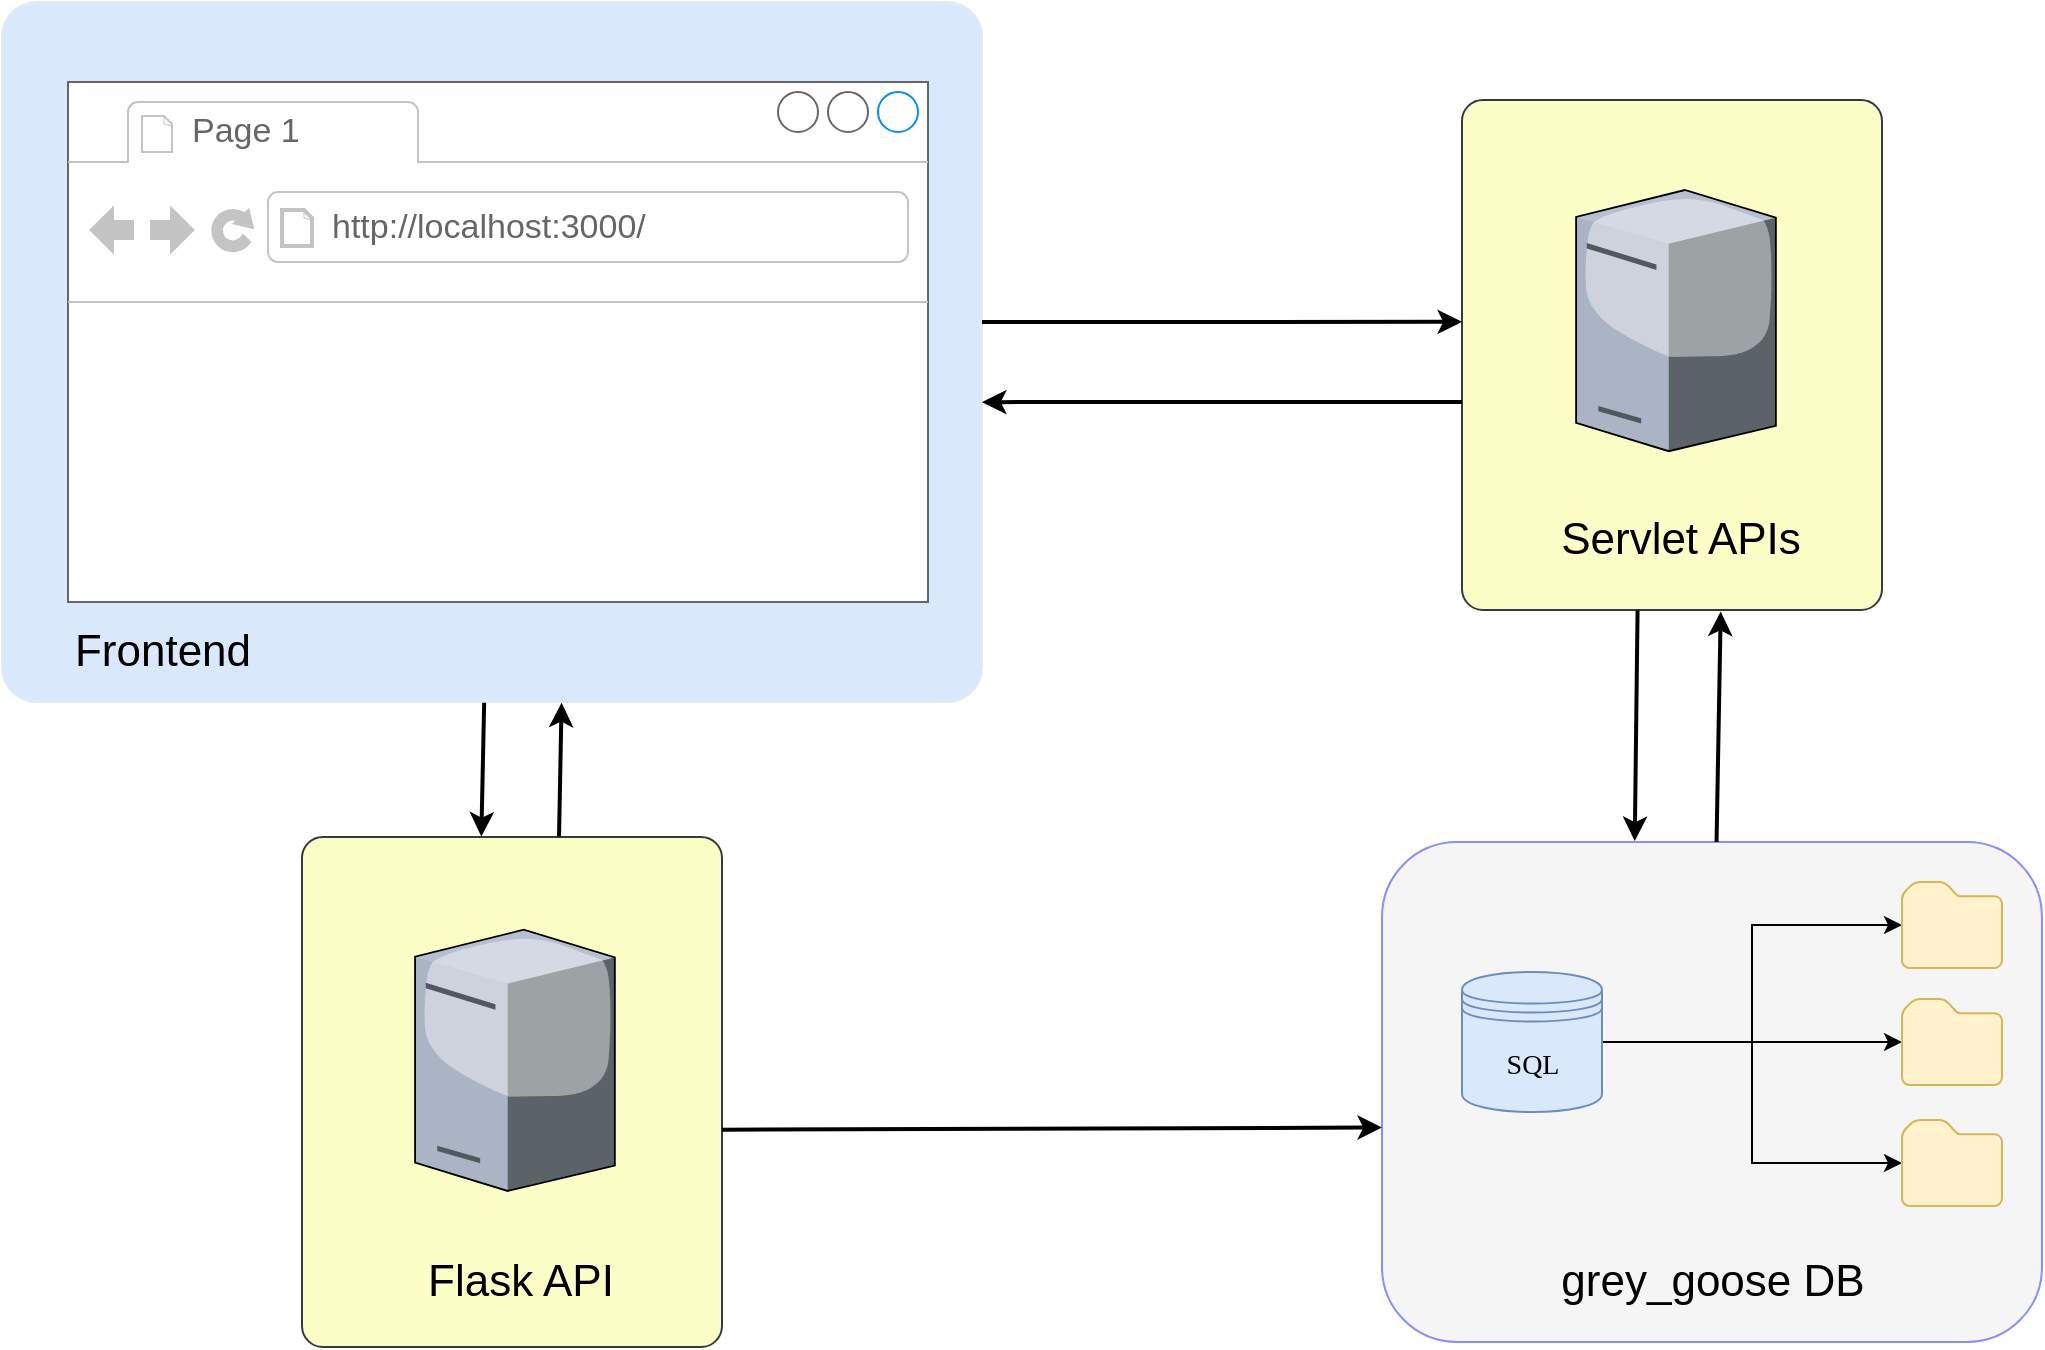 <mxfile version="19.0.0" type="github">
  <diagram id="lHmjGk1OeLpbmsNzeca1" name="Page-1">
    <mxGraphModel dx="1298" dy="684" grid="1" gridSize="10" guides="1" tooltips="1" connect="1" arrows="1" fold="1" page="1" pageScale="1" pageWidth="827" pageHeight="1169" math="0" shadow="0">
      <root>
        <mxCell id="0" />
        <mxCell id="1" parent="0" />
        <mxCell id="tvN4WLIDojKMe9IwV26O-22" value="" style="rounded=1;whiteSpace=wrap;html=1;fontFamily=Comic Sans MS;fontSize=14;fillColor=#f5f5f5;strokeColor=#878FFF;fontColor=#333333;shadow=0;glass=0;sketch=0;" parent="1" vertex="1">
          <mxGeometry x="720" y="520" width="330" height="250" as="geometry" />
        </mxCell>
        <mxCell id="tvN4WLIDojKMe9IwV26O-15" style="edgeStyle=orthogonalEdgeStyle;rounded=0;orthogonalLoop=1;jettySize=auto;html=1;entryX=0;entryY=0.5;entryDx=0;entryDy=0;entryPerimeter=0;" parent="1" source="tvN4WLIDojKMe9IwV26O-3" target="tvN4WLIDojKMe9IwV26O-14" edge="1">
          <mxGeometry relative="1" as="geometry" />
        </mxCell>
        <mxCell id="tvN4WLIDojKMe9IwV26O-19" style="edgeStyle=orthogonalEdgeStyle;rounded=0;orthogonalLoop=1;jettySize=auto;html=1;" parent="1" source="tvN4WLIDojKMe9IwV26O-3" target="tvN4WLIDojKMe9IwV26O-16" edge="1">
          <mxGeometry relative="1" as="geometry" />
        </mxCell>
        <mxCell id="tvN4WLIDojKMe9IwV26O-20" style="edgeStyle=orthogonalEdgeStyle;rounded=0;orthogonalLoop=1;jettySize=auto;html=1;entryX=0;entryY=0.5;entryDx=0;entryDy=0;entryPerimeter=0;" parent="1" source="tvN4WLIDojKMe9IwV26O-3" target="tvN4WLIDojKMe9IwV26O-17" edge="1">
          <mxGeometry relative="1" as="geometry" />
        </mxCell>
        <mxCell id="tvN4WLIDojKMe9IwV26O-3" value="" style="shape=datastore;whiteSpace=wrap;html=1;fillColor=#dae8fc;strokeColor=#6c8ebf;" parent="1" vertex="1">
          <mxGeometry x="760" y="585" width="70" height="70" as="geometry" />
        </mxCell>
        <mxCell id="tvN4WLIDojKMe9IwV26O-14" value="" style="sketch=0;aspect=fixed;pointerEvents=1;shadow=0;dashed=0;html=1;strokeColor=#d6b656;labelPosition=center;verticalLabelPosition=bottom;verticalAlign=top;align=center;fillColor=#fff2cc;shape=mxgraph.mscae.enterprise.folder" parent="1" vertex="1">
          <mxGeometry x="980" y="540" width="50" height="43" as="geometry" />
        </mxCell>
        <mxCell id="tvN4WLIDojKMe9IwV26O-16" value="" style="sketch=0;aspect=fixed;pointerEvents=1;shadow=0;dashed=0;html=1;strokeColor=#d6b656;labelPosition=center;verticalLabelPosition=bottom;verticalAlign=top;align=center;fillColor=#fff2cc;shape=mxgraph.mscae.enterprise.folder" parent="1" vertex="1">
          <mxGeometry x="980" y="598.5" width="50" height="43" as="geometry" />
        </mxCell>
        <mxCell id="tvN4WLIDojKMe9IwV26O-17" value="" style="sketch=0;aspect=fixed;pointerEvents=1;shadow=0;dashed=0;html=1;strokeColor=#d6b656;labelPosition=center;verticalLabelPosition=bottom;verticalAlign=top;align=center;fillColor=#fff2cc;shape=mxgraph.mscae.enterprise.folder" parent="1" vertex="1">
          <mxGeometry x="980" y="659" width="50" height="43" as="geometry" />
        </mxCell>
        <mxCell id="tvN4WLIDojKMe9IwV26O-21" value="SQL" style="text;html=1;align=center;verticalAlign=middle;resizable=0;points=[];autosize=1;strokeColor=none;fillColor=none;fontFamily=Comic Sans MS;fontSize=14;" parent="1" vertex="1">
          <mxGeometry x="770" y="621.5" width="50" height="20" as="geometry" />
        </mxCell>
        <mxCell id="tvN4WLIDojKMe9IwV26O-23" value="" style="rounded=1;whiteSpace=wrap;html=1;shadow=0;glass=0;sketch=0;fontFamily=Comic Sans MS;fontSize=14;strokeColor=#E3E9F2;fillColor=#dae8fc;arcSize=5;" parent="1" vertex="1">
          <mxGeometry x="30" y="100" width="490" height="350" as="geometry" />
        </mxCell>
        <mxCell id="4-EjzXVP2sMjGlYDWPHp-6" value="" style="strokeWidth=1;shadow=0;dashed=0;align=center;html=1;shape=mxgraph.mockup.containers.browserWindow;rSize=0;strokeColor=#666666;strokeColor2=#008cff;strokeColor3=#c4c4c4;mainText=,;recursiveResize=0;fontFamily=Helvetica;fontSize=18;" parent="1" vertex="1">
          <mxGeometry x="63" y="140" width="430" height="260" as="geometry" />
        </mxCell>
        <mxCell id="4-EjzXVP2sMjGlYDWPHp-7" value="Page 1" style="strokeWidth=1;shadow=0;dashed=0;align=center;html=1;shape=mxgraph.mockup.containers.anchor;fontSize=17;fontColor=#666666;align=left;fontFamily=Helvetica;" parent="4-EjzXVP2sMjGlYDWPHp-6" vertex="1">
          <mxGeometry x="60" y="12" width="110" height="26" as="geometry" />
        </mxCell>
        <mxCell id="4-EjzXVP2sMjGlYDWPHp-8" value="http://localhost:3000/" style="strokeWidth=1;shadow=0;dashed=0;align=center;html=1;shape=mxgraph.mockup.containers.anchor;rSize=0;fontSize=17;fontColor=#666666;align=left;fontFamily=Helvetica;" parent="4-EjzXVP2sMjGlYDWPHp-6" vertex="1">
          <mxGeometry x="130" y="60" width="250" height="26" as="geometry" />
        </mxCell>
        <mxCell id="4-EjzXVP2sMjGlYDWPHp-5" value="Frontend" style="text;html=1;align=center;verticalAlign=middle;resizable=0;points=[];autosize=1;strokeColor=none;fillColor=none;fontSize=22;fontFamily=Helvetica;" parent="1" vertex="1">
          <mxGeometry x="60" y="410" width="100" height="30" as="geometry" />
        </mxCell>
        <mxCell id="dtsdlSim27Gc0VsLpPKh-13" value="grey_goose DB" style="text;html=1;align=center;verticalAlign=middle;resizable=0;points=[];autosize=1;strokeColor=none;fillColor=none;fontSize=22;fontFamily=Helvetica;" vertex="1" parent="1">
          <mxGeometry x="799.999" y="725.002" width="170" height="30" as="geometry" />
        </mxCell>
        <mxCell id="dtsdlSim27Gc0VsLpPKh-21" value="" style="group" vertex="1" connectable="0" parent="1">
          <mxGeometry x="760" y="149" width="210" height="255" as="geometry" />
        </mxCell>
        <mxCell id="dtsdlSim27Gc0VsLpPKh-17" value="" style="rounded=1;whiteSpace=wrap;html=1;shadow=0;glass=0;sketch=0;fontFamily=Comic Sans MS;fontSize=14;strokeColor=#36393d;fillColor=#FBFFC7;arcSize=5;" vertex="1" parent="dtsdlSim27Gc0VsLpPKh-21">
          <mxGeometry width="210.0" height="255.0" as="geometry" />
        </mxCell>
        <mxCell id="dtsdlSim27Gc0VsLpPKh-7" value="Servlet APIs" style="text;html=1;align=center;verticalAlign=middle;resizable=0;points=[];autosize=1;strokeColor=none;fillColor=none;fontSize=22;fontFamily=Helvetica;" vertex="1" parent="dtsdlSim27Gc0VsLpPKh-21">
          <mxGeometry x="38.999" y="205.001" width="140" height="30" as="geometry" />
        </mxCell>
        <mxCell id="dtsdlSim27Gc0VsLpPKh-16" value="" style="verticalLabelPosition=bottom;sketch=0;aspect=fixed;html=1;verticalAlign=top;strokeColor=none;align=center;outlineConnect=0;shape=mxgraph.citrix.tower_server;fontSize=22;fillColor=#FEE8FF;" vertex="1" parent="dtsdlSim27Gc0VsLpPKh-21">
          <mxGeometry x="57.054" y="44.996" width="99.883" height="130.62" as="geometry" />
        </mxCell>
        <mxCell id="dtsdlSim27Gc0VsLpPKh-28" value="" style="endArrow=classic;html=1;rounded=0;fontSize=22;entryX=0.383;entryY=-0.002;entryDx=0;entryDy=0;entryPerimeter=0;strokeWidth=2;exitX=0.418;exitY=1.001;exitDx=0;exitDy=0;exitPerimeter=0;" edge="1" parent="1" source="dtsdlSim27Gc0VsLpPKh-17" target="tvN4WLIDojKMe9IwV26O-22">
          <mxGeometry width="50" height="50" relative="1" as="geometry">
            <mxPoint x="650" y="450.07" as="sourcePoint" />
            <mxPoint x="890" y="449.995" as="targetPoint" />
          </mxGeometry>
        </mxCell>
        <mxCell id="dtsdlSim27Gc0VsLpPKh-29" value="" style="endArrow=classic;html=1;rounded=0;fontSize=22;entryX=0.616;entryY=1.003;entryDx=0;entryDy=0;entryPerimeter=0;strokeWidth=2;" edge="1" parent="1" source="tvN4WLIDojKMe9IwV26O-22" target="dtsdlSim27Gc0VsLpPKh-17">
          <mxGeometry width="50" height="50" relative="1" as="geometry">
            <mxPoint x="890.0" y="518.48" as="sourcePoint" />
            <mxPoint x="890.34" y="404" as="targetPoint" />
          </mxGeometry>
        </mxCell>
        <mxCell id="dtsdlSim27Gc0VsLpPKh-30" value="" style="group" vertex="1" connectable="0" parent="1">
          <mxGeometry x="180" y="517.5" width="210" height="255" as="geometry" />
        </mxCell>
        <mxCell id="dtsdlSim27Gc0VsLpPKh-8" value="" style="rounded=1;whiteSpace=wrap;html=1;shadow=0;glass=0;sketch=0;fontFamily=Comic Sans MS;fontSize=14;strokeColor=#36393d;fillColor=#FBFFC7;arcSize=5;" vertex="1" parent="dtsdlSim27Gc0VsLpPKh-30">
          <mxGeometry width="210.0" height="255.0" as="geometry" />
        </mxCell>
        <mxCell id="dtsdlSim27Gc0VsLpPKh-9" value="" style="verticalLabelPosition=bottom;sketch=0;aspect=fixed;html=1;verticalAlign=top;strokeColor=none;align=center;outlineConnect=0;shape=mxgraph.citrix.tower_server;fontSize=22;fillColor=#FEE8FF;" vertex="1" parent="dtsdlSim27Gc0VsLpPKh-30">
          <mxGeometry x="56.534" y="46.366" width="99.883" height="130.62" as="geometry" />
        </mxCell>
        <mxCell id="dtsdlSim27Gc0VsLpPKh-10" value="Flask API" style="text;html=1;align=center;verticalAlign=middle;resizable=0;points=[];autosize=1;strokeColor=none;fillColor=none;fontSize=22;fontFamily=Helvetica;" vertex="1" parent="dtsdlSim27Gc0VsLpPKh-30">
          <mxGeometry x="53.999" y="207.003" width="110" height="30" as="geometry" />
        </mxCell>
        <mxCell id="dtsdlSim27Gc0VsLpPKh-31" value="" style="group" vertex="1" connectable="0" parent="1">
          <mxGeometry x="520" y="260" width="240" height="40.07" as="geometry" />
        </mxCell>
        <mxCell id="dtsdlSim27Gc0VsLpPKh-24" value="" style="endArrow=classic;html=1;rounded=0;fontSize=22;entryX=0;entryY=0.435;entryDx=0;entryDy=0;entryPerimeter=0;strokeWidth=2;" edge="1" parent="dtsdlSim27Gc0VsLpPKh-31" target="dtsdlSim27Gc0VsLpPKh-17">
          <mxGeometry width="50" height="50" relative="1" as="geometry">
            <mxPoint as="sourcePoint" />
            <mxPoint x="50" y="-50" as="targetPoint" />
          </mxGeometry>
        </mxCell>
        <mxCell id="dtsdlSim27Gc0VsLpPKh-26" value="" style="endArrow=classic;html=1;rounded=0;fontSize=22;entryX=0;entryY=0.435;entryDx=0;entryDy=0;entryPerimeter=0;strokeWidth=2;" edge="1" parent="dtsdlSim27Gc0VsLpPKh-31">
          <mxGeometry width="50" height="50" relative="1" as="geometry">
            <mxPoint x="240" y="39.995" as="sourcePoint" />
            <mxPoint y="40.07" as="targetPoint" />
          </mxGeometry>
        </mxCell>
        <mxCell id="dtsdlSim27Gc0VsLpPKh-34" value="" style="endArrow=classic;html=1;rounded=0;fontSize=22;entryX=0;entryY=0.571;entryDx=0;entryDy=0;entryPerimeter=0;strokeWidth=2;exitX=1;exitY=0.574;exitDx=0;exitDy=0;exitPerimeter=0;" edge="1" parent="1" source="dtsdlSim27Gc0VsLpPKh-8" target="tvN4WLIDojKMe9IwV26O-22">
          <mxGeometry width="50" height="50" relative="1" as="geometry">
            <mxPoint x="410" y="663" as="sourcePoint" />
            <mxPoint x="690" y="662.425" as="targetPoint" />
          </mxGeometry>
        </mxCell>
        <mxCell id="dtsdlSim27Gc0VsLpPKh-35" value="" style="endArrow=classic;html=1;rounded=0;fontSize=22;entryX=0.427;entryY=-0.001;entryDx=0;entryDy=0;strokeWidth=2;exitX=0.492;exitY=1.001;exitDx=0;exitDy=0;exitPerimeter=0;entryPerimeter=0;" edge="1" parent="1" source="tvN4WLIDojKMe9IwV26O-23" target="dtsdlSim27Gc0VsLpPKh-8">
          <mxGeometry width="50" height="50" relative="1" as="geometry">
            <mxPoint x="271.39" y="450.005" as="sourcePoint" />
            <mxPoint x="270.0" y="565.25" as="targetPoint" />
          </mxGeometry>
        </mxCell>
        <mxCell id="dtsdlSim27Gc0VsLpPKh-36" value="" style="endArrow=classic;html=1;rounded=0;fontSize=22;entryX=0.571;entryY=1.001;entryDx=0;entryDy=0;entryPerimeter=0;strokeWidth=2;exitX=0.612;exitY=-0.001;exitDx=0;exitDy=0;exitPerimeter=0;" edge="1" parent="1" source="dtsdlSim27Gc0VsLpPKh-8" target="tvN4WLIDojKMe9IwV26O-23">
          <mxGeometry width="50" height="50" relative="1" as="geometry">
            <mxPoint x="310.879" y="565.75" as="sourcePoint" />
            <mxPoint x="312.97" y="450.515" as="targetPoint" />
          </mxGeometry>
        </mxCell>
      </root>
    </mxGraphModel>
  </diagram>
</mxfile>
